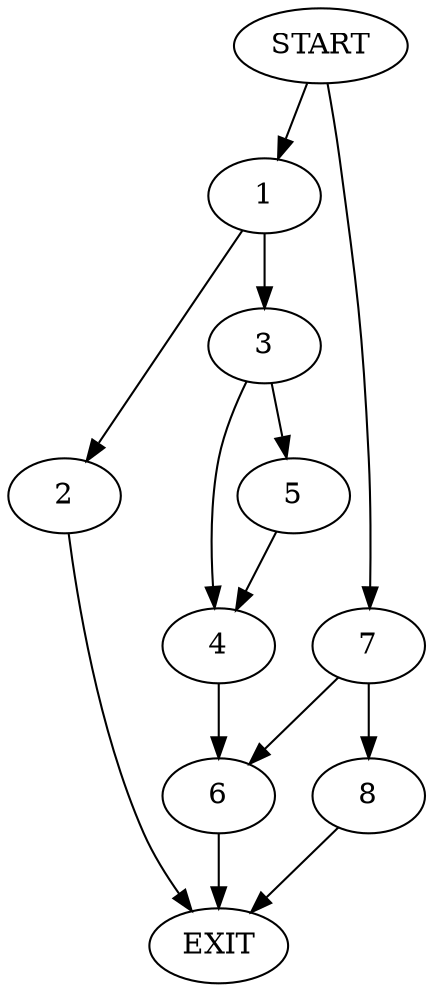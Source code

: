digraph {
0 [label="START"]
9 [label="EXIT"]
0 -> 1
1 -> 2
1 -> 3
2 -> 9
3 -> 4
3 -> 5
5 -> 4
4 -> 6
6 -> 9
0 -> 7
7 -> 8
7 -> 6
8 -> 9
}
